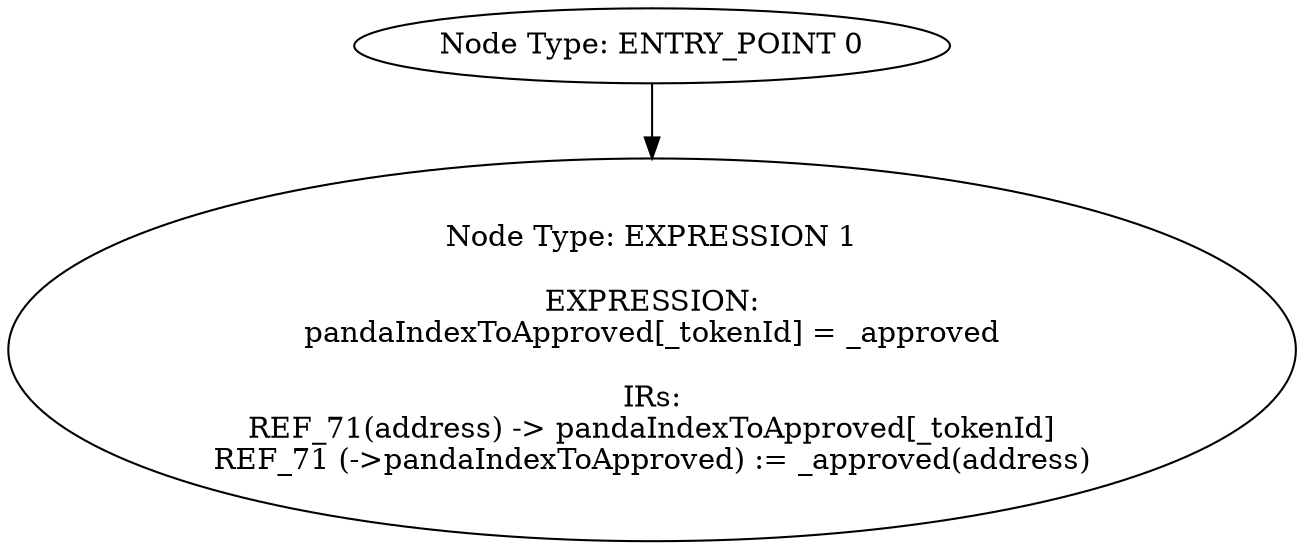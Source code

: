 digraph{
0[label="Node Type: ENTRY_POINT 0
"];
0->1;
1[label="Node Type: EXPRESSION 1

EXPRESSION:
pandaIndexToApproved[_tokenId] = _approved

IRs:
REF_71(address) -> pandaIndexToApproved[_tokenId]
REF_71 (->pandaIndexToApproved) := _approved(address)"];
}
